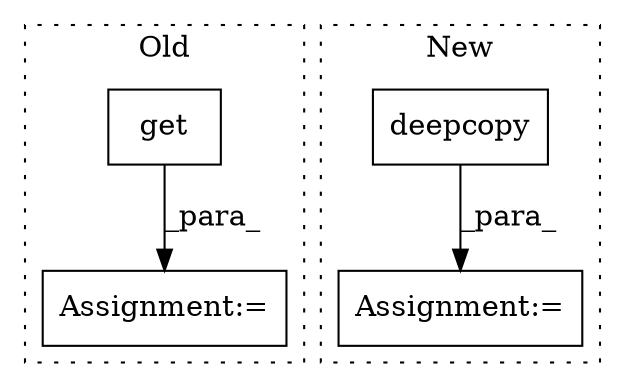 digraph G {
subgraph cluster0 {
1 [label="get" a="32" s="24065,24086" l="4,1" shape="box"];
4 [label="Assignment:=" a="7" s="24041" l="1" shape="box"];
label = "Old";
style="dotted";
}
subgraph cluster1 {
2 [label="deepcopy" a="32" s="26342,26359" l="9,1" shape="box"];
3 [label="Assignment:=" a="7" s="26336" l="1" shape="box"];
label = "New";
style="dotted";
}
1 -> 4 [label="_para_"];
2 -> 3 [label="_para_"];
}
